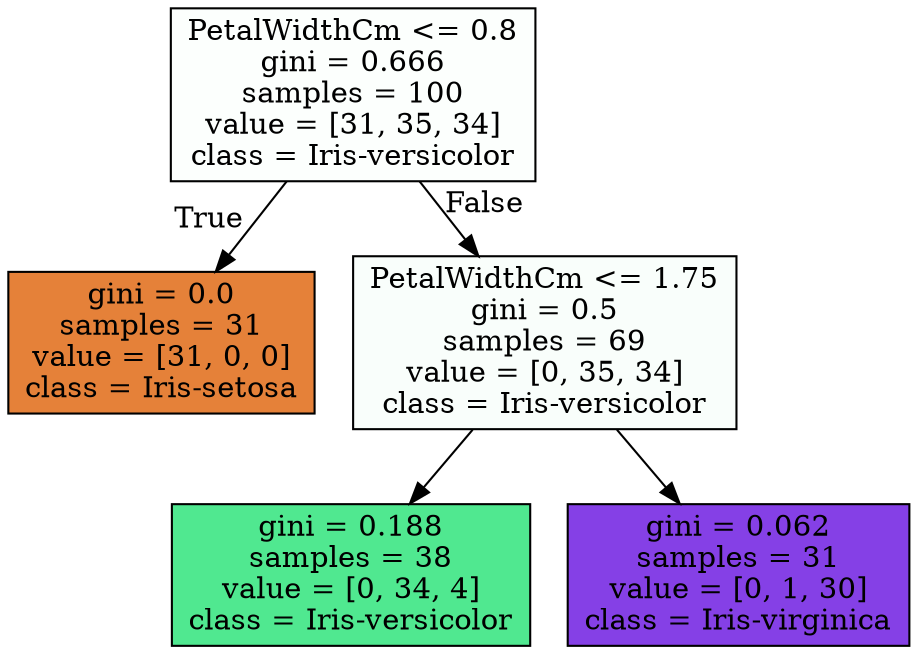 digraph Tree {
node [shape=box, style="filled", color="black"] ;
0 [label="PetalWidthCm <= 0.8\ngini = 0.666\nsamples = 100\nvalue = [31, 35, 34]\nclass = Iris-versicolor", fillcolor="#fcfffd"] ;
1 [label="gini = 0.0\nsamples = 31\nvalue = [31, 0, 0]\nclass = Iris-setosa", fillcolor="#e58139"] ;
0 -> 1 [labeldistance=2.5, labelangle=45, headlabel="True"] ;
2 [label="PetalWidthCm <= 1.75\ngini = 0.5\nsamples = 69\nvalue = [0, 35, 34]\nclass = Iris-versicolor", fillcolor="#f9fefb"] ;
0 -> 2 [labeldistance=2.5, labelangle=-45, headlabel="False"] ;
3 [label="gini = 0.188\nsamples = 38\nvalue = [0, 34, 4]\nclass = Iris-versicolor", fillcolor="#50e890"] ;
2 -> 3 ;
4 [label="gini = 0.062\nsamples = 31\nvalue = [0, 1, 30]\nclass = Iris-virginica", fillcolor="#8540e6"] ;
2 -> 4 ;
}